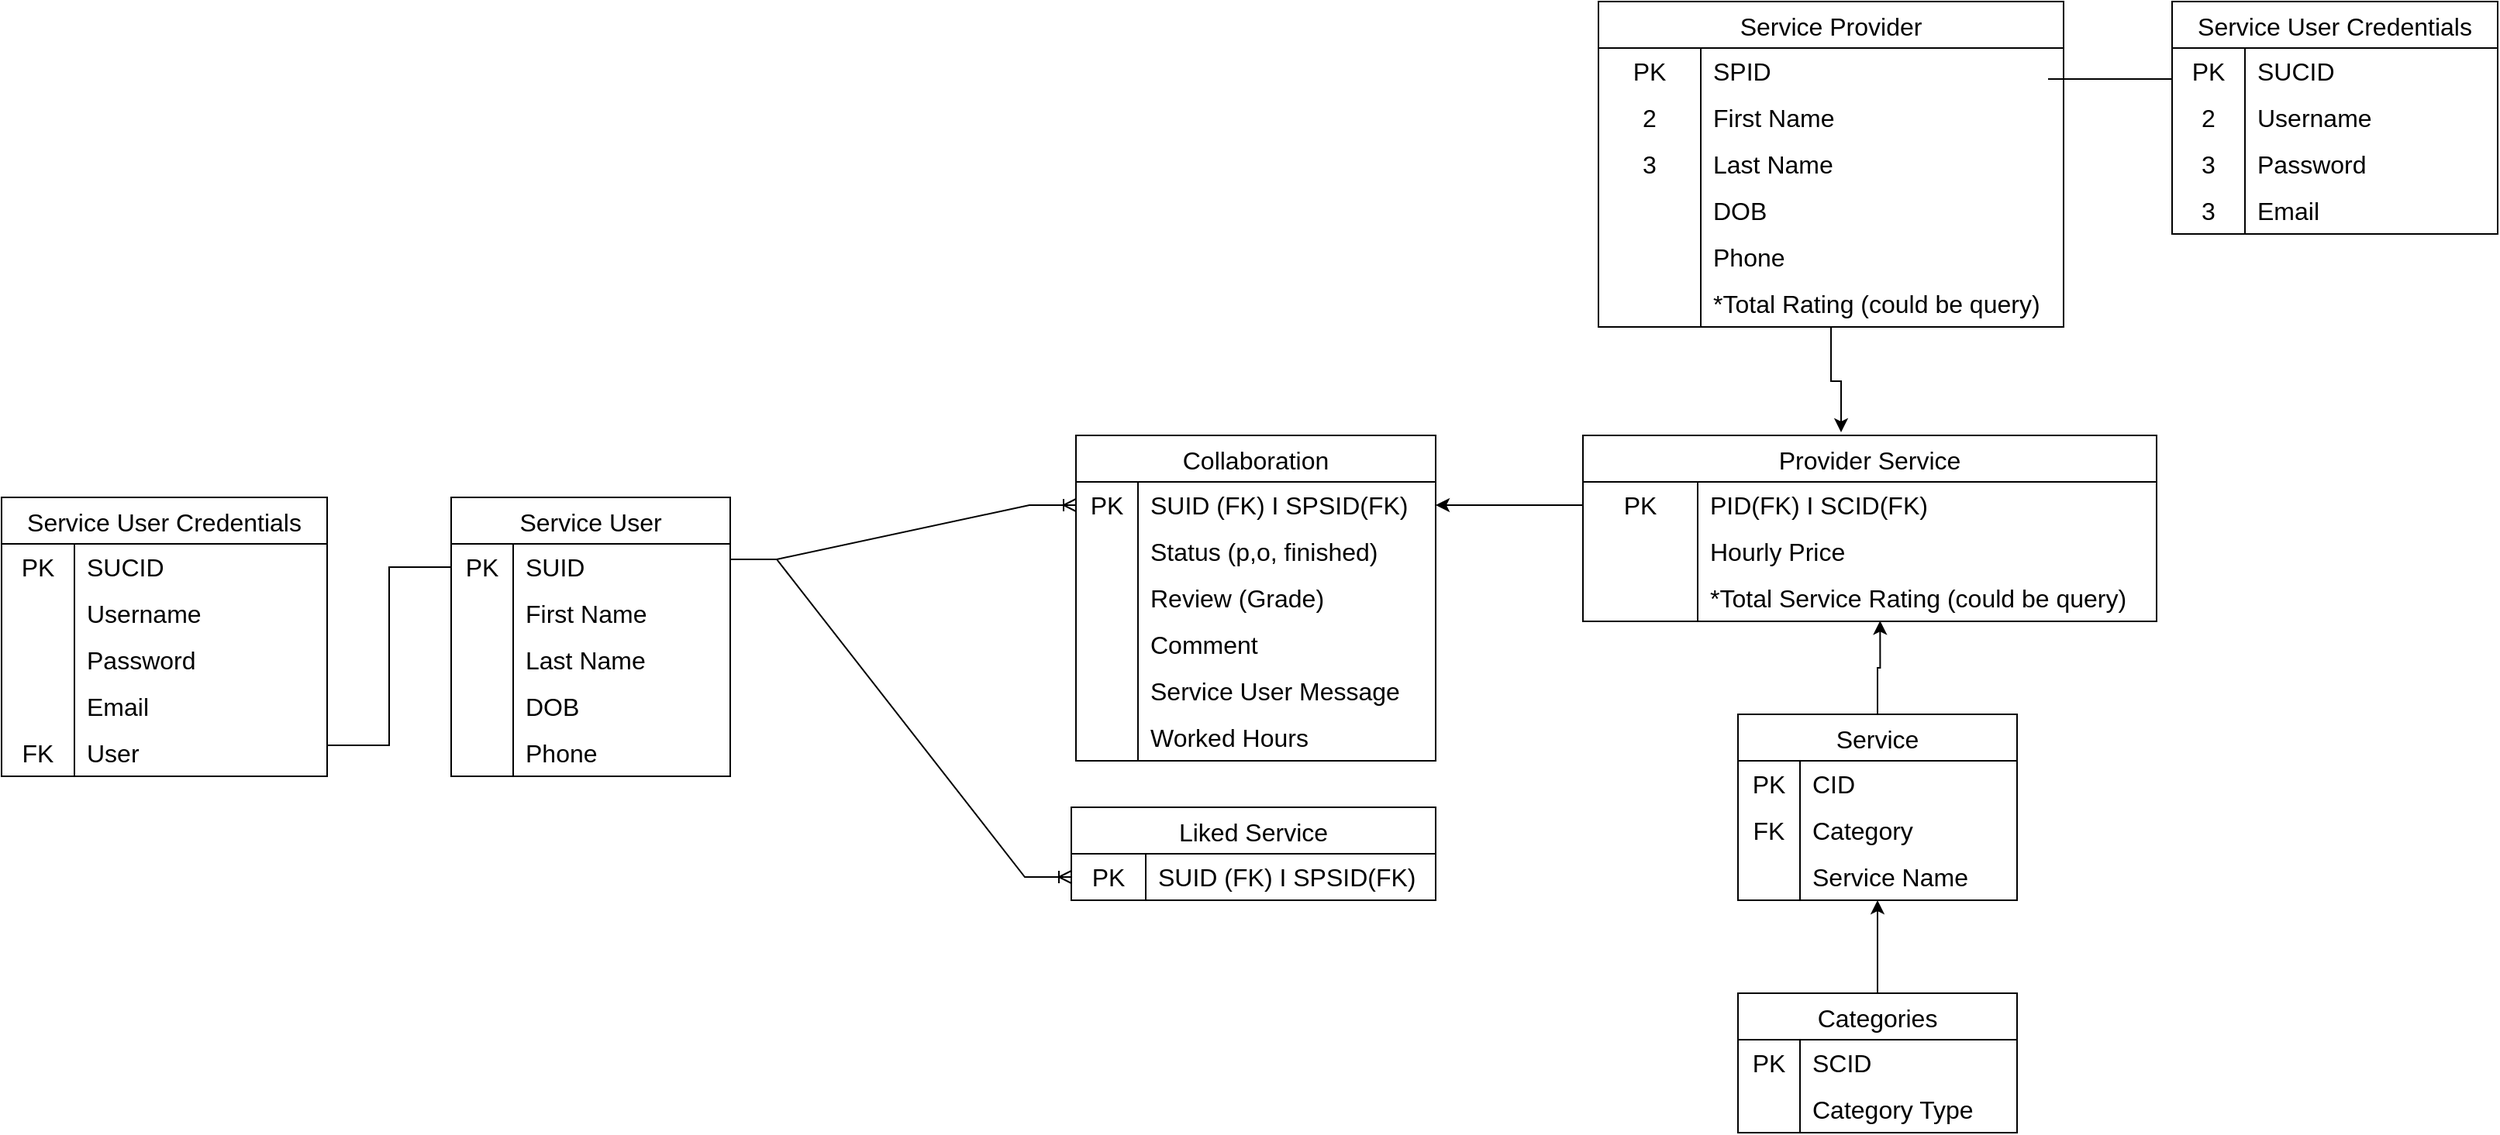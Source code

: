 <mxfile version="24.1.0" type="github">
  <diagram name="Page-1" id="pP7_ewWohEWiiuxiV4lQ">
    <mxGraphModel dx="3056" dy="1148" grid="1" gridSize="10" guides="1" tooltips="1" connect="1" arrows="1" fold="1" page="1" pageScale="1" pageWidth="850" pageHeight="1100" math="0" shadow="0">
      <root>
        <mxCell id="0" />
        <mxCell id="1" parent="0" />
        <mxCell id="aMbDUAloe1_uIRCToHDc-1" value="Service User" style="shape=table;startSize=30;container=1;collapsible=0;childLayout=tableLayout;fixedRows=1;rowLines=0;fontStyle=0;strokeColor=default;fontSize=16;" vertex="1" parent="1">
          <mxGeometry x="-120" y="320" width="180" height="180" as="geometry" />
        </mxCell>
        <mxCell id="aMbDUAloe1_uIRCToHDc-2" value="" style="shape=tableRow;horizontal=0;startSize=0;swimlaneHead=0;swimlaneBody=0;top=0;left=0;bottom=0;right=0;collapsible=0;dropTarget=0;fillColor=none;points=[[0,0.5],[1,0.5]];portConstraint=eastwest;strokeColor=inherit;fontSize=16;" vertex="1" parent="aMbDUAloe1_uIRCToHDc-1">
          <mxGeometry y="30" width="180" height="30" as="geometry" />
        </mxCell>
        <mxCell id="aMbDUAloe1_uIRCToHDc-3" value="PK" style="shape=partialRectangle;html=1;whiteSpace=wrap;connectable=0;fillColor=none;top=0;left=0;bottom=0;right=0;overflow=hidden;pointerEvents=1;strokeColor=inherit;fontSize=16;" vertex="1" parent="aMbDUAloe1_uIRCToHDc-2">
          <mxGeometry width="40" height="30" as="geometry">
            <mxRectangle width="40" height="30" as="alternateBounds" />
          </mxGeometry>
        </mxCell>
        <mxCell id="aMbDUAloe1_uIRCToHDc-4" value="SUID" style="shape=partialRectangle;html=1;whiteSpace=wrap;connectable=0;fillColor=none;top=0;left=0;bottom=0;right=0;align=left;spacingLeft=6;overflow=hidden;strokeColor=inherit;fontSize=16;" vertex="1" parent="aMbDUAloe1_uIRCToHDc-2">
          <mxGeometry x="40" width="140" height="30" as="geometry">
            <mxRectangle width="140" height="30" as="alternateBounds" />
          </mxGeometry>
        </mxCell>
        <mxCell id="aMbDUAloe1_uIRCToHDc-5" value="" style="shape=tableRow;horizontal=0;startSize=0;swimlaneHead=0;swimlaneBody=0;top=0;left=0;bottom=0;right=0;collapsible=0;dropTarget=0;fillColor=none;points=[[0,0.5],[1,0.5]];portConstraint=eastwest;strokeColor=inherit;fontSize=16;" vertex="1" parent="aMbDUAloe1_uIRCToHDc-1">
          <mxGeometry y="60" width="180" height="30" as="geometry" />
        </mxCell>
        <mxCell id="aMbDUAloe1_uIRCToHDc-6" value="" style="shape=partialRectangle;html=1;whiteSpace=wrap;connectable=0;fillColor=none;top=0;left=0;bottom=0;right=0;overflow=hidden;strokeColor=inherit;fontSize=16;" vertex="1" parent="aMbDUAloe1_uIRCToHDc-5">
          <mxGeometry width="40" height="30" as="geometry">
            <mxRectangle width="40" height="30" as="alternateBounds" />
          </mxGeometry>
        </mxCell>
        <mxCell id="aMbDUAloe1_uIRCToHDc-7" value="First Name" style="shape=partialRectangle;html=1;whiteSpace=wrap;connectable=0;fillColor=none;top=0;left=0;bottom=0;right=0;align=left;spacingLeft=6;overflow=hidden;strokeColor=inherit;fontSize=16;" vertex="1" parent="aMbDUAloe1_uIRCToHDc-5">
          <mxGeometry x="40" width="140" height="30" as="geometry">
            <mxRectangle width="140" height="30" as="alternateBounds" />
          </mxGeometry>
        </mxCell>
        <mxCell id="aMbDUAloe1_uIRCToHDc-8" value="" style="shape=tableRow;horizontal=0;startSize=0;swimlaneHead=0;swimlaneBody=0;top=0;left=0;bottom=0;right=0;collapsible=0;dropTarget=0;fillColor=none;points=[[0,0.5],[1,0.5]];portConstraint=eastwest;strokeColor=inherit;fontSize=16;" vertex="1" parent="aMbDUAloe1_uIRCToHDc-1">
          <mxGeometry y="90" width="180" height="30" as="geometry" />
        </mxCell>
        <mxCell id="aMbDUAloe1_uIRCToHDc-9" value="" style="shape=partialRectangle;html=1;whiteSpace=wrap;connectable=0;fillColor=none;top=0;left=0;bottom=0;right=0;overflow=hidden;strokeColor=inherit;fontSize=16;" vertex="1" parent="aMbDUAloe1_uIRCToHDc-8">
          <mxGeometry width="40" height="30" as="geometry">
            <mxRectangle width="40" height="30" as="alternateBounds" />
          </mxGeometry>
        </mxCell>
        <mxCell id="aMbDUAloe1_uIRCToHDc-10" value="Last Name" style="shape=partialRectangle;html=1;whiteSpace=wrap;connectable=0;fillColor=none;top=0;left=0;bottom=0;right=0;align=left;spacingLeft=6;overflow=hidden;strokeColor=inherit;fontSize=16;" vertex="1" parent="aMbDUAloe1_uIRCToHDc-8">
          <mxGeometry x="40" width="140" height="30" as="geometry">
            <mxRectangle width="140" height="30" as="alternateBounds" />
          </mxGeometry>
        </mxCell>
        <mxCell id="aMbDUAloe1_uIRCToHDc-160" value="" style="shape=tableRow;horizontal=0;startSize=0;swimlaneHead=0;swimlaneBody=0;top=0;left=0;bottom=0;right=0;collapsible=0;dropTarget=0;fillColor=none;points=[[0,0.5],[1,0.5]];portConstraint=eastwest;strokeColor=inherit;fontSize=16;" vertex="1" parent="aMbDUAloe1_uIRCToHDc-1">
          <mxGeometry y="120" width="180" height="30" as="geometry" />
        </mxCell>
        <mxCell id="aMbDUAloe1_uIRCToHDc-161" value="" style="shape=partialRectangle;html=1;whiteSpace=wrap;connectable=0;fillColor=none;top=0;left=0;bottom=0;right=0;overflow=hidden;strokeColor=inherit;fontSize=16;" vertex="1" parent="aMbDUAloe1_uIRCToHDc-160">
          <mxGeometry width="40" height="30" as="geometry">
            <mxRectangle width="40" height="30" as="alternateBounds" />
          </mxGeometry>
        </mxCell>
        <mxCell id="aMbDUAloe1_uIRCToHDc-162" value="DOB" style="shape=partialRectangle;html=1;whiteSpace=wrap;connectable=0;fillColor=none;top=0;left=0;bottom=0;right=0;align=left;spacingLeft=6;overflow=hidden;strokeColor=inherit;fontSize=16;" vertex="1" parent="aMbDUAloe1_uIRCToHDc-160">
          <mxGeometry x="40" width="140" height="30" as="geometry">
            <mxRectangle width="140" height="30" as="alternateBounds" />
          </mxGeometry>
        </mxCell>
        <mxCell id="aMbDUAloe1_uIRCToHDc-180" style="shape=tableRow;horizontal=0;startSize=0;swimlaneHead=0;swimlaneBody=0;top=0;left=0;bottom=0;right=0;collapsible=0;dropTarget=0;fillColor=none;points=[[0,0.5],[1,0.5]];portConstraint=eastwest;strokeColor=inherit;fontSize=16;" vertex="1" parent="aMbDUAloe1_uIRCToHDc-1">
          <mxGeometry y="150" width="180" height="30" as="geometry" />
        </mxCell>
        <mxCell id="aMbDUAloe1_uIRCToHDc-181" style="shape=partialRectangle;html=1;whiteSpace=wrap;connectable=0;fillColor=none;top=0;left=0;bottom=0;right=0;overflow=hidden;strokeColor=inherit;fontSize=16;" vertex="1" parent="aMbDUAloe1_uIRCToHDc-180">
          <mxGeometry width="40" height="30" as="geometry">
            <mxRectangle width="40" height="30" as="alternateBounds" />
          </mxGeometry>
        </mxCell>
        <mxCell id="aMbDUAloe1_uIRCToHDc-182" value="Phone" style="shape=partialRectangle;html=1;whiteSpace=wrap;connectable=0;fillColor=none;top=0;left=0;bottom=0;right=0;align=left;spacingLeft=6;overflow=hidden;strokeColor=inherit;fontSize=16;" vertex="1" parent="aMbDUAloe1_uIRCToHDc-180">
          <mxGeometry x="40" width="140" height="30" as="geometry">
            <mxRectangle width="140" height="30" as="alternateBounds" />
          </mxGeometry>
        </mxCell>
        <mxCell id="aMbDUAloe1_uIRCToHDc-11" value="Service Provider" style="shape=table;startSize=30;container=1;collapsible=0;childLayout=tableLayout;fixedRows=1;rowLines=0;fontStyle=0;strokeColor=default;fontSize=16;" vertex="1" parent="1">
          <mxGeometry x="620" width="300" height="210" as="geometry" />
        </mxCell>
        <mxCell id="aMbDUAloe1_uIRCToHDc-12" value="" style="shape=tableRow;horizontal=0;startSize=0;swimlaneHead=0;swimlaneBody=0;top=0;left=0;bottom=0;right=0;collapsible=0;dropTarget=0;fillColor=none;points=[[0,0.5],[1,0.5]];portConstraint=eastwest;strokeColor=inherit;fontSize=16;" vertex="1" parent="aMbDUAloe1_uIRCToHDc-11">
          <mxGeometry y="30" width="300" height="30" as="geometry" />
        </mxCell>
        <mxCell id="aMbDUAloe1_uIRCToHDc-13" value="PK" style="shape=partialRectangle;html=1;whiteSpace=wrap;connectable=0;fillColor=none;top=0;left=0;bottom=0;right=0;overflow=hidden;pointerEvents=1;strokeColor=inherit;fontSize=16;" vertex="1" parent="aMbDUAloe1_uIRCToHDc-12">
          <mxGeometry width="66" height="30" as="geometry">
            <mxRectangle width="66" height="30" as="alternateBounds" />
          </mxGeometry>
        </mxCell>
        <mxCell id="aMbDUAloe1_uIRCToHDc-14" value="SPID" style="shape=partialRectangle;html=1;whiteSpace=wrap;connectable=0;fillColor=none;top=0;left=0;bottom=0;right=0;align=left;spacingLeft=6;overflow=hidden;strokeColor=inherit;fontSize=16;" vertex="1" parent="aMbDUAloe1_uIRCToHDc-12">
          <mxGeometry x="66" width="234" height="30" as="geometry">
            <mxRectangle width="234" height="30" as="alternateBounds" />
          </mxGeometry>
        </mxCell>
        <mxCell id="aMbDUAloe1_uIRCToHDc-15" value="" style="shape=tableRow;horizontal=0;startSize=0;swimlaneHead=0;swimlaneBody=0;top=0;left=0;bottom=0;right=0;collapsible=0;dropTarget=0;fillColor=none;points=[[0,0.5],[1,0.5]];portConstraint=eastwest;strokeColor=inherit;fontSize=16;" vertex="1" parent="aMbDUAloe1_uIRCToHDc-11">
          <mxGeometry y="60" width="300" height="30" as="geometry" />
        </mxCell>
        <mxCell id="aMbDUAloe1_uIRCToHDc-16" value="2" style="shape=partialRectangle;html=1;whiteSpace=wrap;connectable=0;fillColor=none;top=0;left=0;bottom=0;right=0;overflow=hidden;strokeColor=inherit;fontSize=16;" vertex="1" parent="aMbDUAloe1_uIRCToHDc-15">
          <mxGeometry width="66" height="30" as="geometry">
            <mxRectangle width="66" height="30" as="alternateBounds" />
          </mxGeometry>
        </mxCell>
        <mxCell id="aMbDUAloe1_uIRCToHDc-17" value="First Name" style="shape=partialRectangle;html=1;whiteSpace=wrap;connectable=0;fillColor=none;top=0;left=0;bottom=0;right=0;align=left;spacingLeft=6;overflow=hidden;strokeColor=inherit;fontSize=16;" vertex="1" parent="aMbDUAloe1_uIRCToHDc-15">
          <mxGeometry x="66" width="234" height="30" as="geometry">
            <mxRectangle width="234" height="30" as="alternateBounds" />
          </mxGeometry>
        </mxCell>
        <mxCell id="aMbDUAloe1_uIRCToHDc-18" value="" style="shape=tableRow;horizontal=0;startSize=0;swimlaneHead=0;swimlaneBody=0;top=0;left=0;bottom=0;right=0;collapsible=0;dropTarget=0;fillColor=none;points=[[0,0.5],[1,0.5]];portConstraint=eastwest;strokeColor=inherit;fontSize=16;" vertex="1" parent="aMbDUAloe1_uIRCToHDc-11">
          <mxGeometry y="90" width="300" height="30" as="geometry" />
        </mxCell>
        <mxCell id="aMbDUAloe1_uIRCToHDc-19" value="3" style="shape=partialRectangle;html=1;whiteSpace=wrap;connectable=0;fillColor=none;top=0;left=0;bottom=0;right=0;overflow=hidden;strokeColor=inherit;fontSize=16;" vertex="1" parent="aMbDUAloe1_uIRCToHDc-18">
          <mxGeometry width="66" height="30" as="geometry">
            <mxRectangle width="66" height="30" as="alternateBounds" />
          </mxGeometry>
        </mxCell>
        <mxCell id="aMbDUAloe1_uIRCToHDc-20" value="Last Name" style="shape=partialRectangle;html=1;whiteSpace=wrap;connectable=0;fillColor=none;top=0;left=0;bottom=0;right=0;align=left;spacingLeft=6;overflow=hidden;strokeColor=inherit;fontSize=16;" vertex="1" parent="aMbDUAloe1_uIRCToHDc-18">
          <mxGeometry x="66" width="234" height="30" as="geometry">
            <mxRectangle width="234" height="30" as="alternateBounds" />
          </mxGeometry>
        </mxCell>
        <mxCell id="aMbDUAloe1_uIRCToHDc-259" style="shape=tableRow;horizontal=0;startSize=0;swimlaneHead=0;swimlaneBody=0;top=0;left=0;bottom=0;right=0;collapsible=0;dropTarget=0;fillColor=none;points=[[0,0.5],[1,0.5]];portConstraint=eastwest;strokeColor=inherit;fontSize=16;" vertex="1" parent="aMbDUAloe1_uIRCToHDc-11">
          <mxGeometry y="120" width="300" height="30" as="geometry" />
        </mxCell>
        <mxCell id="aMbDUAloe1_uIRCToHDc-260" style="shape=partialRectangle;html=1;whiteSpace=wrap;connectable=0;fillColor=none;top=0;left=0;bottom=0;right=0;overflow=hidden;strokeColor=inherit;fontSize=16;" vertex="1" parent="aMbDUAloe1_uIRCToHDc-259">
          <mxGeometry width="66" height="30" as="geometry">
            <mxRectangle width="66" height="30" as="alternateBounds" />
          </mxGeometry>
        </mxCell>
        <mxCell id="aMbDUAloe1_uIRCToHDc-261" value="DOB" style="shape=partialRectangle;html=1;whiteSpace=wrap;connectable=0;fillColor=none;top=0;left=0;bottom=0;right=0;align=left;spacingLeft=6;overflow=hidden;strokeColor=inherit;fontSize=16;" vertex="1" parent="aMbDUAloe1_uIRCToHDc-259">
          <mxGeometry x="66" width="234" height="30" as="geometry">
            <mxRectangle width="234" height="30" as="alternateBounds" />
          </mxGeometry>
        </mxCell>
        <mxCell id="aMbDUAloe1_uIRCToHDc-262" style="shape=tableRow;horizontal=0;startSize=0;swimlaneHead=0;swimlaneBody=0;top=0;left=0;bottom=0;right=0;collapsible=0;dropTarget=0;fillColor=none;points=[[0,0.5],[1,0.5]];portConstraint=eastwest;strokeColor=inherit;fontSize=16;" vertex="1" parent="aMbDUAloe1_uIRCToHDc-11">
          <mxGeometry y="150" width="300" height="30" as="geometry" />
        </mxCell>
        <mxCell id="aMbDUAloe1_uIRCToHDc-263" style="shape=partialRectangle;html=1;whiteSpace=wrap;connectable=0;fillColor=none;top=0;left=0;bottom=0;right=0;overflow=hidden;strokeColor=inherit;fontSize=16;" vertex="1" parent="aMbDUAloe1_uIRCToHDc-262">
          <mxGeometry width="66" height="30" as="geometry">
            <mxRectangle width="66" height="30" as="alternateBounds" />
          </mxGeometry>
        </mxCell>
        <mxCell id="aMbDUAloe1_uIRCToHDc-264" value="Phone" style="shape=partialRectangle;html=1;whiteSpace=wrap;connectable=0;fillColor=none;top=0;left=0;bottom=0;right=0;align=left;spacingLeft=6;overflow=hidden;strokeColor=inherit;fontSize=16;" vertex="1" parent="aMbDUAloe1_uIRCToHDc-262">
          <mxGeometry x="66" width="234" height="30" as="geometry">
            <mxRectangle width="234" height="30" as="alternateBounds" />
          </mxGeometry>
        </mxCell>
        <mxCell id="aMbDUAloe1_uIRCToHDc-265" style="shape=tableRow;horizontal=0;startSize=0;swimlaneHead=0;swimlaneBody=0;top=0;left=0;bottom=0;right=0;collapsible=0;dropTarget=0;fillColor=none;points=[[0,0.5],[1,0.5]];portConstraint=eastwest;strokeColor=inherit;fontSize=16;" vertex="1" parent="aMbDUAloe1_uIRCToHDc-11">
          <mxGeometry y="180" width="300" height="30" as="geometry" />
        </mxCell>
        <mxCell id="aMbDUAloe1_uIRCToHDc-266" style="shape=partialRectangle;html=1;whiteSpace=wrap;connectable=0;fillColor=none;top=0;left=0;bottom=0;right=0;overflow=hidden;strokeColor=inherit;fontSize=16;" vertex="1" parent="aMbDUAloe1_uIRCToHDc-265">
          <mxGeometry width="66" height="30" as="geometry">
            <mxRectangle width="66" height="30" as="alternateBounds" />
          </mxGeometry>
        </mxCell>
        <mxCell id="aMbDUAloe1_uIRCToHDc-267" value="*Total Rating (could be query)" style="shape=partialRectangle;html=1;whiteSpace=wrap;connectable=0;fillColor=none;top=0;left=0;bottom=0;right=0;align=left;spacingLeft=6;overflow=hidden;strokeColor=inherit;fontSize=16;" vertex="1" parent="aMbDUAloe1_uIRCToHDc-265">
          <mxGeometry x="66" width="234" height="30" as="geometry">
            <mxRectangle width="234" height="30" as="alternateBounds" />
          </mxGeometry>
        </mxCell>
        <mxCell id="aMbDUAloe1_uIRCToHDc-34" value="Categories" style="shape=table;startSize=30;container=1;collapsible=0;childLayout=tableLayout;fixedRows=1;rowLines=0;fontStyle=0;strokeColor=default;fontSize=16;" vertex="1" parent="1">
          <mxGeometry x="710" y="640" width="180" height="90" as="geometry" />
        </mxCell>
        <mxCell id="aMbDUAloe1_uIRCToHDc-35" value="" style="shape=tableRow;horizontal=0;startSize=0;swimlaneHead=0;swimlaneBody=0;top=0;left=0;bottom=0;right=0;collapsible=0;dropTarget=0;fillColor=none;points=[[0,0.5],[1,0.5]];portConstraint=eastwest;strokeColor=inherit;fontSize=16;" vertex="1" parent="aMbDUAloe1_uIRCToHDc-34">
          <mxGeometry y="30" width="180" height="30" as="geometry" />
        </mxCell>
        <mxCell id="aMbDUAloe1_uIRCToHDc-36" value="PK" style="shape=partialRectangle;html=1;whiteSpace=wrap;connectable=0;fillColor=none;top=0;left=0;bottom=0;right=0;overflow=hidden;pointerEvents=1;strokeColor=inherit;fontSize=16;" vertex="1" parent="aMbDUAloe1_uIRCToHDc-35">
          <mxGeometry width="40" height="30" as="geometry">
            <mxRectangle width="40" height="30" as="alternateBounds" />
          </mxGeometry>
        </mxCell>
        <mxCell id="aMbDUAloe1_uIRCToHDc-37" value="SCID" style="shape=partialRectangle;html=1;whiteSpace=wrap;connectable=0;fillColor=none;top=0;left=0;bottom=0;right=0;align=left;spacingLeft=6;overflow=hidden;strokeColor=inherit;fontSize=16;" vertex="1" parent="aMbDUAloe1_uIRCToHDc-35">
          <mxGeometry x="40" width="140" height="30" as="geometry">
            <mxRectangle width="140" height="30" as="alternateBounds" />
          </mxGeometry>
        </mxCell>
        <mxCell id="aMbDUAloe1_uIRCToHDc-38" value="" style="shape=tableRow;horizontal=0;startSize=0;swimlaneHead=0;swimlaneBody=0;top=0;left=0;bottom=0;right=0;collapsible=0;dropTarget=0;fillColor=none;points=[[0,0.5],[1,0.5]];portConstraint=eastwest;strokeColor=inherit;fontSize=16;" vertex="1" parent="aMbDUAloe1_uIRCToHDc-34">
          <mxGeometry y="60" width="180" height="30" as="geometry" />
        </mxCell>
        <mxCell id="aMbDUAloe1_uIRCToHDc-39" value="" style="shape=partialRectangle;html=1;whiteSpace=wrap;connectable=0;fillColor=none;top=0;left=0;bottom=0;right=0;overflow=hidden;strokeColor=inherit;fontSize=16;" vertex="1" parent="aMbDUAloe1_uIRCToHDc-38">
          <mxGeometry width="40" height="30" as="geometry">
            <mxRectangle width="40" height="30" as="alternateBounds" />
          </mxGeometry>
        </mxCell>
        <mxCell id="aMbDUAloe1_uIRCToHDc-40" value="Category Type" style="shape=partialRectangle;html=1;whiteSpace=wrap;connectable=0;fillColor=none;top=0;left=0;bottom=0;right=0;align=left;spacingLeft=6;overflow=hidden;strokeColor=inherit;fontSize=16;" vertex="1" parent="aMbDUAloe1_uIRCToHDc-38">
          <mxGeometry x="40" width="140" height="30" as="geometry">
            <mxRectangle width="140" height="30" as="alternateBounds" />
          </mxGeometry>
        </mxCell>
        <mxCell id="aMbDUAloe1_uIRCToHDc-55" value="Provider Service" style="shape=table;startSize=30;container=1;collapsible=0;childLayout=tableLayout;fixedRows=1;rowLines=0;fontStyle=0;strokeColor=default;fontSize=16;" vertex="1" parent="1">
          <mxGeometry x="610" y="280" width="370" height="120" as="geometry" />
        </mxCell>
        <mxCell id="aMbDUAloe1_uIRCToHDc-56" value="" style="shape=tableRow;horizontal=0;startSize=0;swimlaneHead=0;swimlaneBody=0;top=0;left=0;bottom=0;right=0;collapsible=0;dropTarget=0;fillColor=none;points=[[0,0.5],[1,0.5]];portConstraint=eastwest;strokeColor=inherit;fontSize=16;" vertex="1" parent="aMbDUAloe1_uIRCToHDc-55">
          <mxGeometry y="30" width="370" height="30" as="geometry" />
        </mxCell>
        <mxCell id="aMbDUAloe1_uIRCToHDc-57" value="PK" style="shape=partialRectangle;html=1;whiteSpace=wrap;connectable=0;fillColor=none;top=0;left=0;bottom=0;right=0;overflow=hidden;pointerEvents=1;strokeColor=inherit;fontSize=16;" vertex="1" parent="aMbDUAloe1_uIRCToHDc-56">
          <mxGeometry width="74" height="30" as="geometry">
            <mxRectangle width="74" height="30" as="alternateBounds" />
          </mxGeometry>
        </mxCell>
        <mxCell id="aMbDUAloe1_uIRCToHDc-58" value="PID(FK) I SCID(FK)&amp;nbsp;" style="shape=partialRectangle;html=1;whiteSpace=wrap;connectable=0;fillColor=none;top=0;left=0;bottom=0;right=0;align=left;spacingLeft=6;overflow=hidden;strokeColor=inherit;fontSize=16;" vertex="1" parent="aMbDUAloe1_uIRCToHDc-56">
          <mxGeometry x="74" width="296" height="30" as="geometry">
            <mxRectangle width="296" height="30" as="alternateBounds" />
          </mxGeometry>
        </mxCell>
        <mxCell id="aMbDUAloe1_uIRCToHDc-59" value="" style="shape=tableRow;horizontal=0;startSize=0;swimlaneHead=0;swimlaneBody=0;top=0;left=0;bottom=0;right=0;collapsible=0;dropTarget=0;fillColor=none;points=[[0,0.5],[1,0.5]];portConstraint=eastwest;strokeColor=inherit;fontSize=16;" vertex="1" parent="aMbDUAloe1_uIRCToHDc-55">
          <mxGeometry y="60" width="370" height="30" as="geometry" />
        </mxCell>
        <mxCell id="aMbDUAloe1_uIRCToHDc-60" value="" style="shape=partialRectangle;html=1;whiteSpace=wrap;connectable=0;fillColor=none;top=0;left=0;bottom=0;right=0;overflow=hidden;strokeColor=inherit;fontSize=16;" vertex="1" parent="aMbDUAloe1_uIRCToHDc-59">
          <mxGeometry width="74" height="30" as="geometry">
            <mxRectangle width="74" height="30" as="alternateBounds" />
          </mxGeometry>
        </mxCell>
        <mxCell id="aMbDUAloe1_uIRCToHDc-61" value="Hourly Price" style="shape=partialRectangle;html=1;whiteSpace=wrap;connectable=0;fillColor=none;top=0;left=0;bottom=0;right=0;align=left;spacingLeft=6;overflow=hidden;strokeColor=inherit;fontSize=16;" vertex="1" parent="aMbDUAloe1_uIRCToHDc-59">
          <mxGeometry x="74" width="296" height="30" as="geometry">
            <mxRectangle width="296" height="30" as="alternateBounds" />
          </mxGeometry>
        </mxCell>
        <mxCell id="aMbDUAloe1_uIRCToHDc-62" value="" style="shape=tableRow;horizontal=0;startSize=0;swimlaneHead=0;swimlaneBody=0;top=0;left=0;bottom=0;right=0;collapsible=0;dropTarget=0;fillColor=none;points=[[0,0.5],[1,0.5]];portConstraint=eastwest;strokeColor=inherit;fontSize=16;" vertex="1" parent="aMbDUAloe1_uIRCToHDc-55">
          <mxGeometry y="90" width="370" height="30" as="geometry" />
        </mxCell>
        <mxCell id="aMbDUAloe1_uIRCToHDc-63" value="" style="shape=partialRectangle;html=1;whiteSpace=wrap;connectable=0;fillColor=none;top=0;left=0;bottom=0;right=0;overflow=hidden;strokeColor=inherit;fontSize=16;" vertex="1" parent="aMbDUAloe1_uIRCToHDc-62">
          <mxGeometry width="74" height="30" as="geometry">
            <mxRectangle width="74" height="30" as="alternateBounds" />
          </mxGeometry>
        </mxCell>
        <mxCell id="aMbDUAloe1_uIRCToHDc-64" value="*Total Service Rating (could be query)" style="shape=partialRectangle;html=1;whiteSpace=wrap;connectable=0;fillColor=none;top=0;left=0;bottom=0;right=0;align=left;spacingLeft=6;overflow=hidden;strokeColor=inherit;fontSize=16;" vertex="1" parent="aMbDUAloe1_uIRCToHDc-62">
          <mxGeometry x="74" width="296" height="30" as="geometry">
            <mxRectangle width="296" height="30" as="alternateBounds" />
          </mxGeometry>
        </mxCell>
        <mxCell id="aMbDUAloe1_uIRCToHDc-65" style="edgeStyle=orthogonalEdgeStyle;rounded=0;orthogonalLoop=1;jettySize=auto;html=1;entryX=0.45;entryY=-0.017;entryDx=0;entryDy=0;entryPerimeter=0;" edge="1" parent="1" source="aMbDUAloe1_uIRCToHDc-11" target="aMbDUAloe1_uIRCToHDc-55">
          <mxGeometry relative="1" as="geometry" />
        </mxCell>
        <mxCell id="aMbDUAloe1_uIRCToHDc-67" value="Liked Service" style="shape=table;startSize=30;container=1;collapsible=0;childLayout=tableLayout;fixedRows=1;rowLines=0;fontStyle=0;strokeColor=default;fontSize=16;" vertex="1" parent="1">
          <mxGeometry x="280" y="520" width="235" height="60.0" as="geometry" />
        </mxCell>
        <mxCell id="aMbDUAloe1_uIRCToHDc-68" value="" style="shape=tableRow;horizontal=0;startSize=0;swimlaneHead=0;swimlaneBody=0;top=0;left=0;bottom=0;right=0;collapsible=0;dropTarget=0;fillColor=none;points=[[0,0.5],[1,0.5]];portConstraint=eastwest;strokeColor=inherit;fontSize=16;" vertex="1" parent="aMbDUAloe1_uIRCToHDc-67">
          <mxGeometry y="30" width="235" height="30" as="geometry" />
        </mxCell>
        <mxCell id="aMbDUAloe1_uIRCToHDc-69" value="PK" style="shape=partialRectangle;html=1;whiteSpace=wrap;connectable=0;fillColor=none;top=0;left=0;bottom=0;right=0;overflow=hidden;pointerEvents=1;strokeColor=inherit;fontSize=16;" vertex="1" parent="aMbDUAloe1_uIRCToHDc-68">
          <mxGeometry width="48" height="30" as="geometry">
            <mxRectangle width="48" height="30" as="alternateBounds" />
          </mxGeometry>
        </mxCell>
        <mxCell id="aMbDUAloe1_uIRCToHDc-70" value="SUID (FK) I SPSID(FK)" style="shape=partialRectangle;html=1;whiteSpace=wrap;connectable=0;fillColor=none;top=0;left=0;bottom=0;right=0;align=left;spacingLeft=6;overflow=hidden;strokeColor=inherit;fontSize=16;" vertex="1" parent="aMbDUAloe1_uIRCToHDc-68">
          <mxGeometry x="48" width="187" height="30" as="geometry">
            <mxRectangle width="187" height="30" as="alternateBounds" />
          </mxGeometry>
        </mxCell>
        <mxCell id="aMbDUAloe1_uIRCToHDc-80" value="Collaboration" style="shape=table;startSize=30;container=1;collapsible=0;childLayout=tableLayout;fixedRows=1;rowLines=0;fontStyle=0;strokeColor=default;fontSize=16;" vertex="1" parent="1">
          <mxGeometry x="283" y="280" width="232" height="210" as="geometry" />
        </mxCell>
        <mxCell id="aMbDUAloe1_uIRCToHDc-81" value="" style="shape=tableRow;horizontal=0;startSize=0;swimlaneHead=0;swimlaneBody=0;top=0;left=0;bottom=0;right=0;collapsible=0;dropTarget=0;fillColor=none;points=[[0,0.5],[1,0.5]];portConstraint=eastwest;strokeColor=inherit;fontSize=16;" vertex="1" parent="aMbDUAloe1_uIRCToHDc-80">
          <mxGeometry y="30" width="232" height="30" as="geometry" />
        </mxCell>
        <mxCell id="aMbDUAloe1_uIRCToHDc-82" value="PK" style="shape=partialRectangle;html=1;whiteSpace=wrap;connectable=0;fillColor=none;top=0;left=0;bottom=0;right=0;overflow=hidden;pointerEvents=1;strokeColor=inherit;fontSize=16;" vertex="1" parent="aMbDUAloe1_uIRCToHDc-81">
          <mxGeometry width="40" height="30" as="geometry">
            <mxRectangle width="40" height="30" as="alternateBounds" />
          </mxGeometry>
        </mxCell>
        <mxCell id="aMbDUAloe1_uIRCToHDc-83" value="SUID (FK) I SPSID(FK)" style="shape=partialRectangle;html=1;whiteSpace=wrap;connectable=0;fillColor=none;top=0;left=0;bottom=0;right=0;align=left;spacingLeft=6;overflow=hidden;strokeColor=inherit;fontSize=16;" vertex="1" parent="aMbDUAloe1_uIRCToHDc-81">
          <mxGeometry x="40" width="192" height="30" as="geometry">
            <mxRectangle width="192" height="30" as="alternateBounds" />
          </mxGeometry>
        </mxCell>
        <mxCell id="aMbDUAloe1_uIRCToHDc-84" value="" style="shape=tableRow;horizontal=0;startSize=0;swimlaneHead=0;swimlaneBody=0;top=0;left=0;bottom=0;right=0;collapsible=0;dropTarget=0;fillColor=none;points=[[0,0.5],[1,0.5]];portConstraint=eastwest;strokeColor=inherit;fontSize=16;" vertex="1" parent="aMbDUAloe1_uIRCToHDc-80">
          <mxGeometry y="60" width="232" height="30" as="geometry" />
        </mxCell>
        <mxCell id="aMbDUAloe1_uIRCToHDc-85" value="" style="shape=partialRectangle;html=1;whiteSpace=wrap;connectable=0;fillColor=none;top=0;left=0;bottom=0;right=0;overflow=hidden;strokeColor=inherit;fontSize=16;" vertex="1" parent="aMbDUAloe1_uIRCToHDc-84">
          <mxGeometry width="40" height="30" as="geometry">
            <mxRectangle width="40" height="30" as="alternateBounds" />
          </mxGeometry>
        </mxCell>
        <mxCell id="aMbDUAloe1_uIRCToHDc-86" value="Status (p,o, finished)" style="shape=partialRectangle;html=1;whiteSpace=wrap;connectable=0;fillColor=none;top=0;left=0;bottom=0;right=0;align=left;spacingLeft=6;overflow=hidden;strokeColor=inherit;fontSize=16;" vertex="1" parent="aMbDUAloe1_uIRCToHDc-84">
          <mxGeometry x="40" width="192" height="30" as="geometry">
            <mxRectangle width="192" height="30" as="alternateBounds" />
          </mxGeometry>
        </mxCell>
        <mxCell id="aMbDUAloe1_uIRCToHDc-87" value="" style="shape=tableRow;horizontal=0;startSize=0;swimlaneHead=0;swimlaneBody=0;top=0;left=0;bottom=0;right=0;collapsible=0;dropTarget=0;fillColor=none;points=[[0,0.5],[1,0.5]];portConstraint=eastwest;strokeColor=inherit;fontSize=16;" vertex="1" parent="aMbDUAloe1_uIRCToHDc-80">
          <mxGeometry y="90" width="232" height="30" as="geometry" />
        </mxCell>
        <mxCell id="aMbDUAloe1_uIRCToHDc-88" value="" style="shape=partialRectangle;html=1;whiteSpace=wrap;connectable=0;fillColor=none;top=0;left=0;bottom=0;right=0;overflow=hidden;strokeColor=inherit;fontSize=16;" vertex="1" parent="aMbDUAloe1_uIRCToHDc-87">
          <mxGeometry width="40" height="30" as="geometry">
            <mxRectangle width="40" height="30" as="alternateBounds" />
          </mxGeometry>
        </mxCell>
        <mxCell id="aMbDUAloe1_uIRCToHDc-89" value="Review (Grade)" style="shape=partialRectangle;html=1;whiteSpace=wrap;connectable=0;fillColor=none;top=0;left=0;bottom=0;right=0;align=left;spacingLeft=6;overflow=hidden;strokeColor=inherit;fontSize=16;" vertex="1" parent="aMbDUAloe1_uIRCToHDc-87">
          <mxGeometry x="40" width="192" height="30" as="geometry">
            <mxRectangle width="192" height="30" as="alternateBounds" />
          </mxGeometry>
        </mxCell>
        <mxCell id="aMbDUAloe1_uIRCToHDc-93" value="" style="shape=tableRow;horizontal=0;startSize=0;swimlaneHead=0;swimlaneBody=0;top=0;left=0;bottom=0;right=0;collapsible=0;dropTarget=0;fillColor=none;points=[[0,0.5],[1,0.5]];portConstraint=eastwest;strokeColor=inherit;fontSize=16;" vertex="1" parent="aMbDUAloe1_uIRCToHDc-80">
          <mxGeometry y="120" width="232" height="30" as="geometry" />
        </mxCell>
        <mxCell id="aMbDUAloe1_uIRCToHDc-94" value="" style="shape=partialRectangle;html=1;whiteSpace=wrap;connectable=0;fillColor=none;top=0;left=0;bottom=0;right=0;overflow=hidden;strokeColor=inherit;fontSize=16;" vertex="1" parent="aMbDUAloe1_uIRCToHDc-93">
          <mxGeometry width="40" height="30" as="geometry">
            <mxRectangle width="40" height="30" as="alternateBounds" />
          </mxGeometry>
        </mxCell>
        <mxCell id="aMbDUAloe1_uIRCToHDc-95" value="Comment&amp;nbsp;" style="shape=partialRectangle;html=1;whiteSpace=wrap;connectable=0;fillColor=none;top=0;left=0;bottom=0;right=0;align=left;spacingLeft=6;overflow=hidden;strokeColor=inherit;fontSize=16;" vertex="1" parent="aMbDUAloe1_uIRCToHDc-93">
          <mxGeometry x="40" width="192" height="30" as="geometry">
            <mxRectangle width="192" height="30" as="alternateBounds" />
          </mxGeometry>
        </mxCell>
        <mxCell id="aMbDUAloe1_uIRCToHDc-136" value="" style="shape=tableRow;horizontal=0;startSize=0;swimlaneHead=0;swimlaneBody=0;top=0;left=0;bottom=0;right=0;collapsible=0;dropTarget=0;fillColor=none;points=[[0,0.5],[1,0.5]];portConstraint=eastwest;strokeColor=inherit;fontSize=16;" vertex="1" parent="aMbDUAloe1_uIRCToHDc-80">
          <mxGeometry y="150" width="232" height="30" as="geometry" />
        </mxCell>
        <mxCell id="aMbDUAloe1_uIRCToHDc-137" value="" style="shape=partialRectangle;html=1;whiteSpace=wrap;connectable=0;fillColor=none;top=0;left=0;bottom=0;right=0;overflow=hidden;strokeColor=inherit;fontSize=16;" vertex="1" parent="aMbDUAloe1_uIRCToHDc-136">
          <mxGeometry width="40" height="30" as="geometry">
            <mxRectangle width="40" height="30" as="alternateBounds" />
          </mxGeometry>
        </mxCell>
        <mxCell id="aMbDUAloe1_uIRCToHDc-138" value="Service User Message" style="shape=partialRectangle;html=1;whiteSpace=wrap;connectable=0;fillColor=none;top=0;left=0;bottom=0;right=0;align=left;spacingLeft=6;overflow=hidden;strokeColor=inherit;fontSize=16;" vertex="1" parent="aMbDUAloe1_uIRCToHDc-136">
          <mxGeometry x="40" width="192" height="30" as="geometry">
            <mxRectangle width="192" height="30" as="alternateBounds" />
          </mxGeometry>
        </mxCell>
        <mxCell id="aMbDUAloe1_uIRCToHDc-329" style="shape=tableRow;horizontal=0;startSize=0;swimlaneHead=0;swimlaneBody=0;top=0;left=0;bottom=0;right=0;collapsible=0;dropTarget=0;fillColor=none;points=[[0,0.5],[1,0.5]];portConstraint=eastwest;strokeColor=inherit;fontSize=16;" vertex="1" parent="aMbDUAloe1_uIRCToHDc-80">
          <mxGeometry y="180" width="232" height="30" as="geometry" />
        </mxCell>
        <mxCell id="aMbDUAloe1_uIRCToHDc-330" style="shape=partialRectangle;html=1;whiteSpace=wrap;connectable=0;fillColor=none;top=0;left=0;bottom=0;right=0;overflow=hidden;strokeColor=inherit;fontSize=16;" vertex="1" parent="aMbDUAloe1_uIRCToHDc-329">
          <mxGeometry width="40" height="30" as="geometry">
            <mxRectangle width="40" height="30" as="alternateBounds" />
          </mxGeometry>
        </mxCell>
        <mxCell id="aMbDUAloe1_uIRCToHDc-331" value="Worked Hours" style="shape=partialRectangle;html=1;whiteSpace=wrap;connectable=0;fillColor=none;top=0;left=0;bottom=0;right=0;align=left;spacingLeft=6;overflow=hidden;strokeColor=inherit;fontSize=16;" vertex="1" parent="aMbDUAloe1_uIRCToHDc-329">
          <mxGeometry x="40" width="192" height="30" as="geometry">
            <mxRectangle width="192" height="30" as="alternateBounds" />
          </mxGeometry>
        </mxCell>
        <mxCell id="aMbDUAloe1_uIRCToHDc-111" value="Service" style="shape=table;startSize=30;container=1;collapsible=0;childLayout=tableLayout;fixedRows=1;rowLines=0;fontStyle=0;strokeColor=default;fontSize=16;" vertex="1" parent="1">
          <mxGeometry x="710" y="460" width="180" height="120" as="geometry" />
        </mxCell>
        <mxCell id="aMbDUAloe1_uIRCToHDc-112" value="" style="shape=tableRow;horizontal=0;startSize=0;swimlaneHead=0;swimlaneBody=0;top=0;left=0;bottom=0;right=0;collapsible=0;dropTarget=0;fillColor=none;points=[[0,0.5],[1,0.5]];portConstraint=eastwest;strokeColor=inherit;fontSize=16;" vertex="1" parent="aMbDUAloe1_uIRCToHDc-111">
          <mxGeometry y="30" width="180" height="30" as="geometry" />
        </mxCell>
        <mxCell id="aMbDUAloe1_uIRCToHDc-113" value="PK" style="shape=partialRectangle;html=1;whiteSpace=wrap;connectable=0;fillColor=none;top=0;left=0;bottom=0;right=0;overflow=hidden;pointerEvents=1;strokeColor=inherit;fontSize=16;" vertex="1" parent="aMbDUAloe1_uIRCToHDc-112">
          <mxGeometry width="40" height="30" as="geometry">
            <mxRectangle width="40" height="30" as="alternateBounds" />
          </mxGeometry>
        </mxCell>
        <mxCell id="aMbDUAloe1_uIRCToHDc-114" value="CID" style="shape=partialRectangle;html=1;whiteSpace=wrap;connectable=0;fillColor=none;top=0;left=0;bottom=0;right=0;align=left;spacingLeft=6;overflow=hidden;strokeColor=inherit;fontSize=16;" vertex="1" parent="aMbDUAloe1_uIRCToHDc-112">
          <mxGeometry x="40" width="140" height="30" as="geometry">
            <mxRectangle width="140" height="30" as="alternateBounds" />
          </mxGeometry>
        </mxCell>
        <mxCell id="aMbDUAloe1_uIRCToHDc-115" value="" style="shape=tableRow;horizontal=0;startSize=0;swimlaneHead=0;swimlaneBody=0;top=0;left=0;bottom=0;right=0;collapsible=0;dropTarget=0;fillColor=none;points=[[0,0.5],[1,0.5]];portConstraint=eastwest;strokeColor=inherit;fontSize=16;" vertex="1" parent="aMbDUAloe1_uIRCToHDc-111">
          <mxGeometry y="60" width="180" height="30" as="geometry" />
        </mxCell>
        <mxCell id="aMbDUAloe1_uIRCToHDc-116" value="FK" style="shape=partialRectangle;html=1;whiteSpace=wrap;connectable=0;fillColor=none;top=0;left=0;bottom=0;right=0;overflow=hidden;strokeColor=inherit;fontSize=16;" vertex="1" parent="aMbDUAloe1_uIRCToHDc-115">
          <mxGeometry width="40" height="30" as="geometry">
            <mxRectangle width="40" height="30" as="alternateBounds" />
          </mxGeometry>
        </mxCell>
        <mxCell id="aMbDUAloe1_uIRCToHDc-117" value="Category" style="shape=partialRectangle;html=1;whiteSpace=wrap;connectable=0;fillColor=none;top=0;left=0;bottom=0;right=0;align=left;spacingLeft=6;overflow=hidden;strokeColor=inherit;fontSize=16;" vertex="1" parent="aMbDUAloe1_uIRCToHDc-115">
          <mxGeometry x="40" width="140" height="30" as="geometry">
            <mxRectangle width="140" height="30" as="alternateBounds" />
          </mxGeometry>
        </mxCell>
        <mxCell id="aMbDUAloe1_uIRCToHDc-118" value="" style="shape=tableRow;horizontal=0;startSize=0;swimlaneHead=0;swimlaneBody=0;top=0;left=0;bottom=0;right=0;collapsible=0;dropTarget=0;fillColor=none;points=[[0,0.5],[1,0.5]];portConstraint=eastwest;strokeColor=inherit;fontSize=16;" vertex="1" parent="aMbDUAloe1_uIRCToHDc-111">
          <mxGeometry y="90" width="180" height="30" as="geometry" />
        </mxCell>
        <mxCell id="aMbDUAloe1_uIRCToHDc-119" value="" style="shape=partialRectangle;html=1;whiteSpace=wrap;connectable=0;fillColor=none;top=0;left=0;bottom=0;right=0;overflow=hidden;strokeColor=inherit;fontSize=16;" vertex="1" parent="aMbDUAloe1_uIRCToHDc-118">
          <mxGeometry width="40" height="30" as="geometry">
            <mxRectangle width="40" height="30" as="alternateBounds" />
          </mxGeometry>
        </mxCell>
        <mxCell id="aMbDUAloe1_uIRCToHDc-120" value="Service Name" style="shape=partialRectangle;html=1;whiteSpace=wrap;connectable=0;fillColor=none;top=0;left=0;bottom=0;right=0;align=left;spacingLeft=6;overflow=hidden;strokeColor=inherit;fontSize=16;" vertex="1" parent="aMbDUAloe1_uIRCToHDc-118">
          <mxGeometry x="40" width="140" height="30" as="geometry">
            <mxRectangle width="140" height="30" as="alternateBounds" />
          </mxGeometry>
        </mxCell>
        <mxCell id="aMbDUAloe1_uIRCToHDc-122" style="edgeStyle=orthogonalEdgeStyle;rounded=0;orthogonalLoop=1;jettySize=auto;html=1;entryX=0.518;entryY=0.988;entryDx=0;entryDy=0;entryPerimeter=0;" edge="1" parent="1" source="aMbDUAloe1_uIRCToHDc-111" target="aMbDUAloe1_uIRCToHDc-62">
          <mxGeometry relative="1" as="geometry" />
        </mxCell>
        <mxCell id="aMbDUAloe1_uIRCToHDc-204" value="Service User Credentials" style="shape=table;startSize=30;container=1;collapsible=0;childLayout=tableLayout;fixedRows=1;rowLines=0;fontStyle=0;strokeColor=default;fontSize=16;" vertex="1" parent="1">
          <mxGeometry x="-410" y="320" width="210" height="180" as="geometry" />
        </mxCell>
        <mxCell id="aMbDUAloe1_uIRCToHDc-205" value="" style="shape=tableRow;horizontal=0;startSize=0;swimlaneHead=0;swimlaneBody=0;top=0;left=0;bottom=0;right=0;collapsible=0;dropTarget=0;fillColor=none;points=[[0,0.5],[1,0.5]];portConstraint=eastwest;strokeColor=inherit;fontSize=16;" vertex="1" parent="aMbDUAloe1_uIRCToHDc-204">
          <mxGeometry y="30" width="210" height="30" as="geometry" />
        </mxCell>
        <mxCell id="aMbDUAloe1_uIRCToHDc-206" value="PK" style="shape=partialRectangle;html=1;whiteSpace=wrap;connectable=0;fillColor=none;top=0;left=0;bottom=0;right=0;overflow=hidden;pointerEvents=1;strokeColor=inherit;fontSize=16;" vertex="1" parent="aMbDUAloe1_uIRCToHDc-205">
          <mxGeometry width="47" height="30" as="geometry">
            <mxRectangle width="47" height="30" as="alternateBounds" />
          </mxGeometry>
        </mxCell>
        <mxCell id="aMbDUAloe1_uIRCToHDc-207" value="SUCID" style="shape=partialRectangle;html=1;whiteSpace=wrap;connectable=0;fillColor=none;top=0;left=0;bottom=0;right=0;align=left;spacingLeft=6;overflow=hidden;strokeColor=inherit;fontSize=16;" vertex="1" parent="aMbDUAloe1_uIRCToHDc-205">
          <mxGeometry x="47" width="163" height="30" as="geometry">
            <mxRectangle width="163" height="30" as="alternateBounds" />
          </mxGeometry>
        </mxCell>
        <mxCell id="aMbDUAloe1_uIRCToHDc-208" value="" style="shape=tableRow;horizontal=0;startSize=0;swimlaneHead=0;swimlaneBody=0;top=0;left=0;bottom=0;right=0;collapsible=0;dropTarget=0;fillColor=none;points=[[0,0.5],[1,0.5]];portConstraint=eastwest;strokeColor=inherit;fontSize=16;" vertex="1" parent="aMbDUAloe1_uIRCToHDc-204">
          <mxGeometry y="60" width="210" height="30" as="geometry" />
        </mxCell>
        <mxCell id="aMbDUAloe1_uIRCToHDc-209" value="" style="shape=partialRectangle;html=1;whiteSpace=wrap;connectable=0;fillColor=none;top=0;left=0;bottom=0;right=0;overflow=hidden;strokeColor=inherit;fontSize=16;" vertex="1" parent="aMbDUAloe1_uIRCToHDc-208">
          <mxGeometry width="47" height="30" as="geometry">
            <mxRectangle width="47" height="30" as="alternateBounds" />
          </mxGeometry>
        </mxCell>
        <mxCell id="aMbDUAloe1_uIRCToHDc-210" value="Username" style="shape=partialRectangle;html=1;whiteSpace=wrap;connectable=0;fillColor=none;top=0;left=0;bottom=0;right=0;align=left;spacingLeft=6;overflow=hidden;strokeColor=inherit;fontSize=16;" vertex="1" parent="aMbDUAloe1_uIRCToHDc-208">
          <mxGeometry x="47" width="163" height="30" as="geometry">
            <mxRectangle width="163" height="30" as="alternateBounds" />
          </mxGeometry>
        </mxCell>
        <mxCell id="aMbDUAloe1_uIRCToHDc-211" value="" style="shape=tableRow;horizontal=0;startSize=0;swimlaneHead=0;swimlaneBody=0;top=0;left=0;bottom=0;right=0;collapsible=0;dropTarget=0;fillColor=none;points=[[0,0.5],[1,0.5]];portConstraint=eastwest;strokeColor=inherit;fontSize=16;" vertex="1" parent="aMbDUAloe1_uIRCToHDc-204">
          <mxGeometry y="90" width="210" height="30" as="geometry" />
        </mxCell>
        <mxCell id="aMbDUAloe1_uIRCToHDc-212" value="" style="shape=partialRectangle;html=1;whiteSpace=wrap;connectable=0;fillColor=none;top=0;left=0;bottom=0;right=0;overflow=hidden;strokeColor=inherit;fontSize=16;" vertex="1" parent="aMbDUAloe1_uIRCToHDc-211">
          <mxGeometry width="47" height="30" as="geometry">
            <mxRectangle width="47" height="30" as="alternateBounds" />
          </mxGeometry>
        </mxCell>
        <mxCell id="aMbDUAloe1_uIRCToHDc-213" value="Password" style="shape=partialRectangle;html=1;whiteSpace=wrap;connectable=0;fillColor=none;top=0;left=0;bottom=0;right=0;align=left;spacingLeft=6;overflow=hidden;strokeColor=inherit;fontSize=16;" vertex="1" parent="aMbDUAloe1_uIRCToHDc-211">
          <mxGeometry x="47" width="163" height="30" as="geometry">
            <mxRectangle width="163" height="30" as="alternateBounds" />
          </mxGeometry>
        </mxCell>
        <mxCell id="aMbDUAloe1_uIRCToHDc-214" value="" style="shape=tableRow;horizontal=0;startSize=0;swimlaneHead=0;swimlaneBody=0;top=0;left=0;bottom=0;right=0;collapsible=0;dropTarget=0;fillColor=none;points=[[0,0.5],[1,0.5]];portConstraint=eastwest;strokeColor=inherit;fontSize=16;" vertex="1" parent="aMbDUAloe1_uIRCToHDc-204">
          <mxGeometry y="120" width="210" height="30" as="geometry" />
        </mxCell>
        <mxCell id="aMbDUAloe1_uIRCToHDc-215" value="" style="shape=partialRectangle;html=1;whiteSpace=wrap;connectable=0;fillColor=none;top=0;left=0;bottom=0;right=0;overflow=hidden;strokeColor=inherit;fontSize=16;" vertex="1" parent="aMbDUAloe1_uIRCToHDc-214">
          <mxGeometry width="47" height="30" as="geometry">
            <mxRectangle width="47" height="30" as="alternateBounds" />
          </mxGeometry>
        </mxCell>
        <mxCell id="aMbDUAloe1_uIRCToHDc-216" value="Email" style="shape=partialRectangle;html=1;whiteSpace=wrap;connectable=0;fillColor=none;top=0;left=0;bottom=0;right=0;align=left;spacingLeft=6;overflow=hidden;strokeColor=inherit;fontSize=16;" vertex="1" parent="aMbDUAloe1_uIRCToHDc-214">
          <mxGeometry x="47" width="163" height="30" as="geometry">
            <mxRectangle width="163" height="30" as="alternateBounds" />
          </mxGeometry>
        </mxCell>
        <mxCell id="aMbDUAloe1_uIRCToHDc-335" style="shape=tableRow;horizontal=0;startSize=0;swimlaneHead=0;swimlaneBody=0;top=0;left=0;bottom=0;right=0;collapsible=0;dropTarget=0;fillColor=none;points=[[0,0.5],[1,0.5]];portConstraint=eastwest;strokeColor=inherit;fontSize=16;" vertex="1" parent="aMbDUAloe1_uIRCToHDc-204">
          <mxGeometry y="150" width="210" height="30" as="geometry" />
        </mxCell>
        <mxCell id="aMbDUAloe1_uIRCToHDc-336" value="FK" style="shape=partialRectangle;html=1;whiteSpace=wrap;connectable=0;fillColor=none;top=0;left=0;bottom=0;right=0;overflow=hidden;strokeColor=inherit;fontSize=16;" vertex="1" parent="aMbDUAloe1_uIRCToHDc-335">
          <mxGeometry width="47" height="30" as="geometry">
            <mxRectangle width="47" height="30" as="alternateBounds" />
          </mxGeometry>
        </mxCell>
        <mxCell id="aMbDUAloe1_uIRCToHDc-337" value="User" style="shape=partialRectangle;html=1;whiteSpace=wrap;connectable=0;fillColor=none;top=0;left=0;bottom=0;right=0;align=left;spacingLeft=6;overflow=hidden;strokeColor=inherit;fontSize=16;" vertex="1" parent="aMbDUAloe1_uIRCToHDc-335">
          <mxGeometry x="47" width="163" height="30" as="geometry">
            <mxRectangle width="163" height="30" as="alternateBounds" />
          </mxGeometry>
        </mxCell>
        <mxCell id="aMbDUAloe1_uIRCToHDc-268" value="Service User Credentials" style="shape=table;startSize=30;container=1;collapsible=0;childLayout=tableLayout;fixedRows=1;rowLines=0;fontStyle=0;strokeColor=default;fontSize=16;" vertex="1" parent="1">
          <mxGeometry x="990" width="210" height="150" as="geometry" />
        </mxCell>
        <mxCell id="aMbDUAloe1_uIRCToHDc-269" value="" style="shape=tableRow;horizontal=0;startSize=0;swimlaneHead=0;swimlaneBody=0;top=0;left=0;bottom=0;right=0;collapsible=0;dropTarget=0;fillColor=none;points=[[0,0.5],[1,0.5]];portConstraint=eastwest;strokeColor=inherit;fontSize=16;" vertex="1" parent="aMbDUAloe1_uIRCToHDc-268">
          <mxGeometry y="30" width="210" height="30" as="geometry" />
        </mxCell>
        <mxCell id="aMbDUAloe1_uIRCToHDc-270" value="PK" style="shape=partialRectangle;html=1;whiteSpace=wrap;connectable=0;fillColor=none;top=0;left=0;bottom=0;right=0;overflow=hidden;pointerEvents=1;strokeColor=inherit;fontSize=16;" vertex="1" parent="aMbDUAloe1_uIRCToHDc-269">
          <mxGeometry width="47" height="30" as="geometry">
            <mxRectangle width="47" height="30" as="alternateBounds" />
          </mxGeometry>
        </mxCell>
        <mxCell id="aMbDUAloe1_uIRCToHDc-271" value="SUCID" style="shape=partialRectangle;html=1;whiteSpace=wrap;connectable=0;fillColor=none;top=0;left=0;bottom=0;right=0;align=left;spacingLeft=6;overflow=hidden;strokeColor=inherit;fontSize=16;" vertex="1" parent="aMbDUAloe1_uIRCToHDc-269">
          <mxGeometry x="47" width="163" height="30" as="geometry">
            <mxRectangle width="163" height="30" as="alternateBounds" />
          </mxGeometry>
        </mxCell>
        <mxCell id="aMbDUAloe1_uIRCToHDc-272" value="" style="shape=tableRow;horizontal=0;startSize=0;swimlaneHead=0;swimlaneBody=0;top=0;left=0;bottom=0;right=0;collapsible=0;dropTarget=0;fillColor=none;points=[[0,0.5],[1,0.5]];portConstraint=eastwest;strokeColor=inherit;fontSize=16;" vertex="1" parent="aMbDUAloe1_uIRCToHDc-268">
          <mxGeometry y="60" width="210" height="30" as="geometry" />
        </mxCell>
        <mxCell id="aMbDUAloe1_uIRCToHDc-273" value="2" style="shape=partialRectangle;html=1;whiteSpace=wrap;connectable=0;fillColor=none;top=0;left=0;bottom=0;right=0;overflow=hidden;strokeColor=inherit;fontSize=16;" vertex="1" parent="aMbDUAloe1_uIRCToHDc-272">
          <mxGeometry width="47" height="30" as="geometry">
            <mxRectangle width="47" height="30" as="alternateBounds" />
          </mxGeometry>
        </mxCell>
        <mxCell id="aMbDUAloe1_uIRCToHDc-274" value="Username" style="shape=partialRectangle;html=1;whiteSpace=wrap;connectable=0;fillColor=none;top=0;left=0;bottom=0;right=0;align=left;spacingLeft=6;overflow=hidden;strokeColor=inherit;fontSize=16;" vertex="1" parent="aMbDUAloe1_uIRCToHDc-272">
          <mxGeometry x="47" width="163" height="30" as="geometry">
            <mxRectangle width="163" height="30" as="alternateBounds" />
          </mxGeometry>
        </mxCell>
        <mxCell id="aMbDUAloe1_uIRCToHDc-275" value="" style="shape=tableRow;horizontal=0;startSize=0;swimlaneHead=0;swimlaneBody=0;top=0;left=0;bottom=0;right=0;collapsible=0;dropTarget=0;fillColor=none;points=[[0,0.5],[1,0.5]];portConstraint=eastwest;strokeColor=inherit;fontSize=16;" vertex="1" parent="aMbDUAloe1_uIRCToHDc-268">
          <mxGeometry y="90" width="210" height="30" as="geometry" />
        </mxCell>
        <mxCell id="aMbDUAloe1_uIRCToHDc-276" value="3" style="shape=partialRectangle;html=1;whiteSpace=wrap;connectable=0;fillColor=none;top=0;left=0;bottom=0;right=0;overflow=hidden;strokeColor=inherit;fontSize=16;" vertex="1" parent="aMbDUAloe1_uIRCToHDc-275">
          <mxGeometry width="47" height="30" as="geometry">
            <mxRectangle width="47" height="30" as="alternateBounds" />
          </mxGeometry>
        </mxCell>
        <mxCell id="aMbDUAloe1_uIRCToHDc-277" value="Password" style="shape=partialRectangle;html=1;whiteSpace=wrap;connectable=0;fillColor=none;top=0;left=0;bottom=0;right=0;align=left;spacingLeft=6;overflow=hidden;strokeColor=inherit;fontSize=16;" vertex="1" parent="aMbDUAloe1_uIRCToHDc-275">
          <mxGeometry x="47" width="163" height="30" as="geometry">
            <mxRectangle width="163" height="30" as="alternateBounds" />
          </mxGeometry>
        </mxCell>
        <mxCell id="aMbDUAloe1_uIRCToHDc-278" value="" style="shape=tableRow;horizontal=0;startSize=0;swimlaneHead=0;swimlaneBody=0;top=0;left=0;bottom=0;right=0;collapsible=0;dropTarget=0;fillColor=none;points=[[0,0.5],[1,0.5]];portConstraint=eastwest;strokeColor=inherit;fontSize=16;" vertex="1" parent="aMbDUAloe1_uIRCToHDc-268">
          <mxGeometry y="120" width="210" height="30" as="geometry" />
        </mxCell>
        <mxCell id="aMbDUAloe1_uIRCToHDc-279" value="3" style="shape=partialRectangle;html=1;whiteSpace=wrap;connectable=0;fillColor=none;top=0;left=0;bottom=0;right=0;overflow=hidden;strokeColor=inherit;fontSize=16;" vertex="1" parent="aMbDUAloe1_uIRCToHDc-278">
          <mxGeometry width="47" height="30" as="geometry">
            <mxRectangle width="47" height="30" as="alternateBounds" />
          </mxGeometry>
        </mxCell>
        <mxCell id="aMbDUAloe1_uIRCToHDc-280" value="Email" style="shape=partialRectangle;html=1;whiteSpace=wrap;connectable=0;fillColor=none;top=0;left=0;bottom=0;right=0;align=left;spacingLeft=6;overflow=hidden;strokeColor=inherit;fontSize=16;" vertex="1" parent="aMbDUAloe1_uIRCToHDc-278">
          <mxGeometry x="47" width="163" height="30" as="geometry">
            <mxRectangle width="163" height="30" as="alternateBounds" />
          </mxGeometry>
        </mxCell>
        <mxCell id="aMbDUAloe1_uIRCToHDc-305" value="" style="endArrow=none;html=1;rounded=0;entryX=0;entryY=0.5;entryDx=0;entryDy=0;" edge="1" parent="1" target="aMbDUAloe1_uIRCToHDc-2">
          <mxGeometry relative="1" as="geometry">
            <mxPoint x="-200" y="480" as="sourcePoint" />
            <mxPoint x="-120" y="480" as="targetPoint" />
            <Array as="points">
              <mxPoint x="-160" y="480" />
              <mxPoint x="-160" y="365" />
            </Array>
          </mxGeometry>
        </mxCell>
        <mxCell id="aMbDUAloe1_uIRCToHDc-306" value="" style="endArrow=none;html=1;rounded=0;" edge="1" parent="1">
          <mxGeometry relative="1" as="geometry">
            <mxPoint x="910" y="50.0" as="sourcePoint" />
            <mxPoint x="990" y="50.0" as="targetPoint" />
          </mxGeometry>
        </mxCell>
        <mxCell id="aMbDUAloe1_uIRCToHDc-339" value="" style="edgeStyle=entityRelationEdgeStyle;fontSize=12;html=1;endArrow=ERoneToMany;rounded=0;entryX=0;entryY=0.5;entryDx=0;entryDy=0;" edge="1" parent="1" target="aMbDUAloe1_uIRCToHDc-81">
          <mxGeometry width="100" height="100" relative="1" as="geometry">
            <mxPoint x="60" y="360" as="sourcePoint" />
            <mxPoint x="160" y="260" as="targetPoint" />
            <Array as="points">
              <mxPoint x="170" y="360" />
              <mxPoint x="160" y="360" />
              <mxPoint x="90" y="360" />
              <mxPoint x="140" y="360" />
              <mxPoint x="80" y="360" />
            </Array>
          </mxGeometry>
        </mxCell>
        <mxCell id="aMbDUAloe1_uIRCToHDc-340" value="" style="edgeStyle=entityRelationEdgeStyle;fontSize=12;html=1;endArrow=ERoneToMany;rounded=0;entryX=0;entryY=0.5;entryDx=0;entryDy=0;" edge="1" parent="1" target="aMbDUAloe1_uIRCToHDc-68">
          <mxGeometry width="100" height="100" relative="1" as="geometry">
            <mxPoint x="60" y="360" as="sourcePoint" />
            <mxPoint x="160" y="260" as="targetPoint" />
          </mxGeometry>
        </mxCell>
        <mxCell id="aMbDUAloe1_uIRCToHDc-347" style="edgeStyle=orthogonalEdgeStyle;rounded=0;orthogonalLoop=1;jettySize=auto;html=1;entryX=1;entryY=0.5;entryDx=0;entryDy=0;" edge="1" parent="1" source="aMbDUAloe1_uIRCToHDc-56" target="aMbDUAloe1_uIRCToHDc-81">
          <mxGeometry relative="1" as="geometry" />
        </mxCell>
        <mxCell id="aMbDUAloe1_uIRCToHDc-348" style="edgeStyle=orthogonalEdgeStyle;rounded=0;orthogonalLoop=1;jettySize=auto;html=1;entryX=0.5;entryY=1;entryDx=0;entryDy=0;entryPerimeter=0;" edge="1" parent="1" source="aMbDUAloe1_uIRCToHDc-34" target="aMbDUAloe1_uIRCToHDc-118">
          <mxGeometry relative="1" as="geometry" />
        </mxCell>
      </root>
    </mxGraphModel>
  </diagram>
</mxfile>
